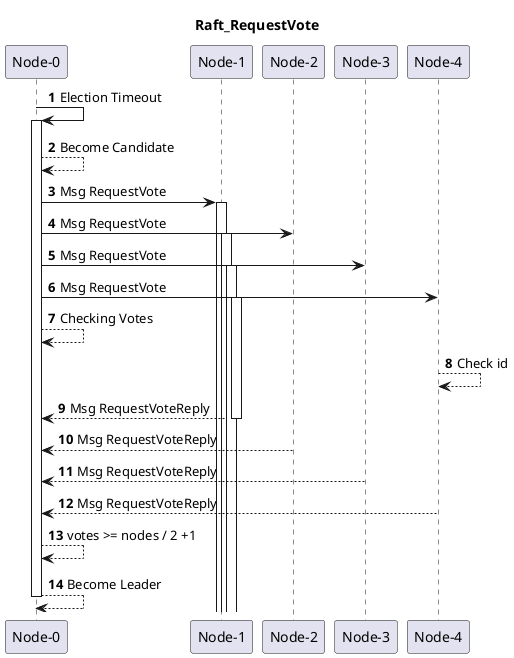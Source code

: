 @startuml

title Raft_RequestVote

participant "Node-0" as n0
participant "Node-1" as n1
participant "Node-2" as n2
participant "Node-3" as n3
participant "Node-4" as n4

autonumber

n0->n0: Election Timeout
activate n0
n0-->n0: Become Candidate

n0->n1: Msg RequestVote
activate n1
n0->n2: Msg RequestVote
activate n1
n0->n3: Msg RequestVote
activate n1
n0->n4: Msg RequestVote
activate n1

n0-->n0: Checking Votes

n4-->n4: Check id

n1-->n0: Msg RequestVoteReply
deactivate n1
n2-->n0: Msg RequestVoteReply
deactivate n2
n3-->n0: Msg RequestVoteReply
deactivate n3
n4-->n0: Msg RequestVoteReply
deactivate n4

n0-->n0: votes >= nodes / 2 +1
n0-->n0: Become Leader
deactivate n0

@enduml